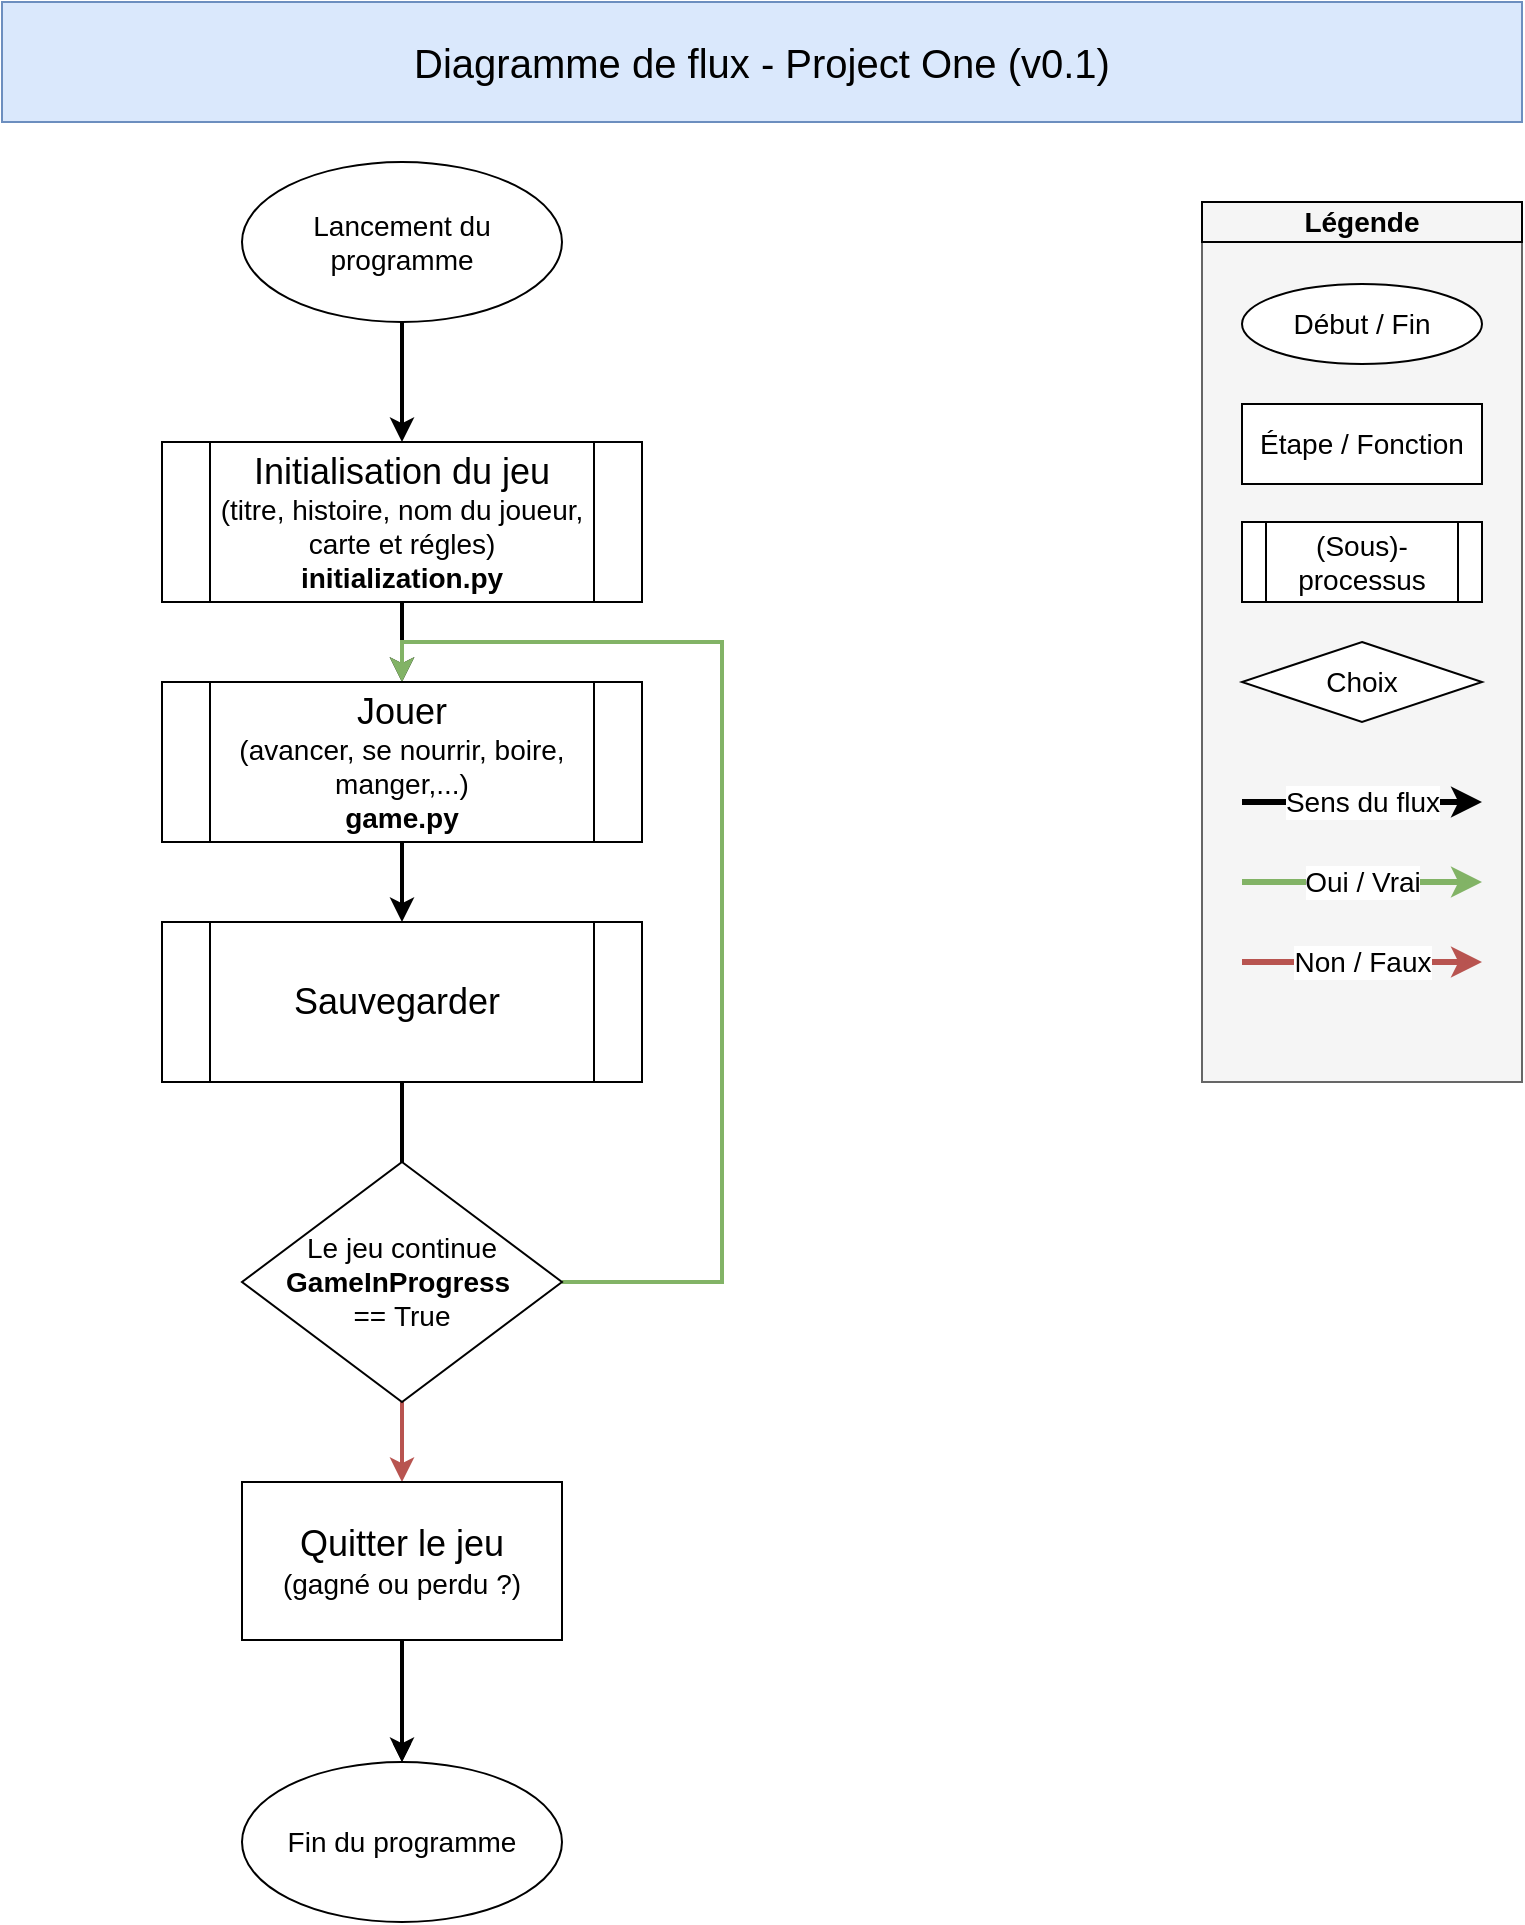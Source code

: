 <mxfile version="13.1.3" pages="4">
    <diagram id="AzEIsDcafKTdZ0FQHEe2" name="main">
        <mxGraphModel dx="1073" dy="794" grid="1" gridSize="10" guides="1" tooltips="1" connect="1" arrows="1" fold="1" page="1" pageScale="1" pageWidth="827" pageHeight="1169" math="0" shadow="0">
            <root>
                <mxCell id="0"/>
                <mxCell id="1" parent="0"/>
                <mxCell id="J1IrTUOo9NOY3ZXj8_wb-12" value="" style="rounded=0;whiteSpace=wrap;html=1;fontSize=14;fillColor=#f5f5f5;strokeColor=#666666;fontColor=#333333;" parent="1" vertex="1">
                    <mxGeometry x="640" y="120" width="160" height="440" as="geometry"/>
                </mxCell>
                <mxCell id="J1IrTUOo9NOY3ZXj8_wb-1" value="Diagramme de flux - Project One (v0.1)" style="text;html=1;strokeColor=#6c8ebf;fillColor=#dae8fc;align=center;verticalAlign=middle;whiteSpace=wrap;rounded=0;fontSize=20;" parent="1" vertex="1">
                    <mxGeometry x="40" y="20" width="760" height="60" as="geometry"/>
                </mxCell>
                <mxCell id="J1IrTUOo9NOY3ZXj8_wb-2" value="Début / Fin" style="ellipse;whiteSpace=wrap;html=1;fontSize=14;" parent="1" vertex="1">
                    <mxGeometry x="660" y="161" width="120" height="40" as="geometry"/>
                </mxCell>
                <mxCell id="J1IrTUOo9NOY3ZXj8_wb-3" value="Étape / Fonction" style="rounded=0;whiteSpace=wrap;html=1;fontSize=14;" parent="1" vertex="1">
                    <mxGeometry x="660" y="221" width="120" height="40" as="geometry"/>
                </mxCell>
                <mxCell id="J1IrTUOo9NOY3ZXj8_wb-4" value="Choix" style="rhombus;whiteSpace=wrap;html=1;fontSize=14;" parent="1" vertex="1">
                    <mxGeometry x="660" y="340" width="120" height="40" as="geometry"/>
                </mxCell>
                <mxCell id="J1IrTUOo9NOY3ZXj8_wb-6" value="Sens du flux" style="endArrow=classic;html=1;fontSize=14;strokeWidth=3;" parent="1" edge="1">
                    <mxGeometry width="50" height="50" relative="1" as="geometry">
                        <mxPoint x="660" y="420" as="sourcePoint"/>
                        <mxPoint x="780" y="420" as="targetPoint"/>
                    </mxGeometry>
                </mxCell>
                <mxCell id="J1IrTUOo9NOY3ZXj8_wb-7" value="&lt;div&gt;Oui / Vrai&lt;/div&gt;" style="endArrow=classic;html=1;fontSize=14;fillColor=#d5e8d4;strokeColor=#82b366;strokeWidth=3;" parent="1" edge="1">
                    <mxGeometry width="50" height="50" relative="1" as="geometry">
                        <mxPoint x="660" y="460" as="sourcePoint"/>
                        <mxPoint x="780" y="460" as="targetPoint"/>
                    </mxGeometry>
                </mxCell>
                <mxCell id="J1IrTUOo9NOY3ZXj8_wb-11" value="Non / Faux" style="endArrow=classic;html=1;fontSize=14;fillColor=#f8cecc;strokeColor=#b85450;strokeWidth=3;" parent="1" edge="1">
                    <mxGeometry width="50" height="50" relative="1" as="geometry">
                        <mxPoint x="660" y="500" as="sourcePoint"/>
                        <mxPoint x="780" y="500" as="targetPoint"/>
                    </mxGeometry>
                </mxCell>
                <mxCell id="J1IrTUOo9NOY3ZXj8_wb-13" value="Légende" style="text;html=1;strokeColor=#000000;fillColor=none;align=center;verticalAlign=middle;whiteSpace=wrap;rounded=0;fontSize=14;fontStyle=1" parent="1" vertex="1">
                    <mxGeometry x="640" y="120" width="160" height="20" as="geometry"/>
                </mxCell>
                <mxCell id="J1IrTUOo9NOY3ZXj8_wb-15" value="Lancement du programme" style="ellipse;whiteSpace=wrap;html=1;fontSize=14;" parent="1" vertex="1">
                    <mxGeometry x="160" y="100" width="160" height="80" as="geometry"/>
                </mxCell>
                <mxCell id="J1IrTUOo9NOY3ZXj8_wb-19" value="" style="endArrow=classic;html=1;fontSize=14;strokeWidth=2;exitX=0.5;exitY=1;exitDx=0;exitDy=0;" parent="1" source="J1IrTUOo9NOY3ZXj8_wb-15" target="i5pnl8YPn5c8DjLy_5TZ-2" edge="1">
                    <mxGeometry width="50" height="50" relative="1" as="geometry">
                        <mxPoint x="390" y="180.5" as="sourcePoint"/>
                        <mxPoint x="510" y="180.5" as="targetPoint"/>
                    </mxGeometry>
                </mxCell>
                <mxCell id="J1IrTUOo9NOY3ZXj8_wb-21" value="" style="endArrow=classic;html=1;strokeWidth=2;fontSize=14;exitX=0.5;exitY=1;exitDx=0;exitDy=0;entryX=0.5;entryY=0;entryDx=0;entryDy=0;" parent="1" source="i5pnl8YPn5c8DjLy_5TZ-2" target="i5pnl8YPn5c8DjLy_5TZ-5" edge="1">
                    <mxGeometry width="50" height="50" relative="1" as="geometry">
                        <mxPoint x="240" y="439" as="sourcePoint"/>
                        <mxPoint x="240" y="360" as="targetPoint"/>
                    </mxGeometry>
                </mxCell>
                <mxCell id="J1IrTUOo9NOY3ZXj8_wb-25" style="edgeStyle=orthogonalEdgeStyle;rounded=0;orthogonalLoop=1;jettySize=auto;html=1;entryX=0.5;entryY=0;entryDx=0;entryDy=0;strokeWidth=2;fontSize=14;exitX=0.5;exitY=0;exitDx=0;exitDy=0;" parent="1" source="2" edge="1">
                    <mxGeometry relative="1" as="geometry">
                        <mxPoint x="240" y="530" as="sourcePoint"/>
                        <mxPoint x="240" y="720" as="targetPoint"/>
                    </mxGeometry>
                </mxCell>
                <mxCell id="J1IrTUOo9NOY3ZXj8_wb-29" style="edgeStyle=orthogonalEdgeStyle;rounded=0;orthogonalLoop=1;jettySize=auto;html=1;exitX=1;exitY=0.5;exitDx=0;exitDy=0;entryX=0.5;entryY=0;entryDx=0;entryDy=0;strokeWidth=2;fontSize=14;fillColor=#d5e8d4;strokeColor=#82b366;" parent="1" source="i5pnl8YPn5c8DjLy_5TZ-6" target="i5pnl8YPn5c8DjLy_5TZ-5" edge="1">
                    <mxGeometry relative="1" as="geometry">
                        <mxPoint x="320" y="880" as="sourcePoint"/>
                        <Array as="points">
                            <mxPoint x="400" y="660"/>
                            <mxPoint x="400" y="340"/>
                            <mxPoint x="240" y="340"/>
                        </Array>
                    </mxGeometry>
                </mxCell>
                <mxCell id="J1IrTUOo9NOY3ZXj8_wb-31" style="edgeStyle=orthogonalEdgeStyle;rounded=0;orthogonalLoop=1;jettySize=auto;html=1;exitX=0.5;exitY=1;exitDx=0;exitDy=0;strokeWidth=2;fontSize=14;fillColor=#f8cecc;strokeColor=#b85450;entryX=0.5;entryY=0;entryDx=0;entryDy=0;" parent="1" source="i5pnl8YPn5c8DjLy_5TZ-6" target="J1IrTUOo9NOY3ZXj8_wb-38" edge="1">
                    <mxGeometry relative="1" as="geometry">
                        <mxPoint x="240" y="920" as="sourcePoint"/>
                        <mxPoint x="260" y="830" as="targetPoint"/>
                    </mxGeometry>
                </mxCell>
                <mxCell id="J1IrTUOo9NOY3ZXj8_wb-43" style="edgeStyle=orthogonalEdgeStyle;rounded=0;orthogonalLoop=1;jettySize=auto;html=1;exitX=0.5;exitY=1;exitDx=0;exitDy=0;entryX=0.5;entryY=0;entryDx=0;entryDy=0;strokeWidth=2;fontSize=14;" parent="1" source="J1IrTUOo9NOY3ZXj8_wb-38" target="J1IrTUOo9NOY3ZXj8_wb-39" edge="1">
                    <mxGeometry relative="1" as="geometry"/>
                </mxCell>
                <mxCell id="i5pnl8YPn5c8DjLy_5TZ-7" value="" style="edgeStyle=orthogonalEdgeStyle;rounded=0;orthogonalLoop=1;jettySize=auto;html=1;fontSize=14;" parent="1" source="J1IrTUOo9NOY3ZXj8_wb-38" target="J1IrTUOo9NOY3ZXj8_wb-39" edge="1">
                    <mxGeometry relative="1" as="geometry"/>
                </mxCell>
                <mxCell id="J1IrTUOo9NOY3ZXj8_wb-38" value="&lt;font style=&quot;font-size: 18px&quot;&gt;Quitter le jeu&lt;/font&gt;&lt;br&gt;(gagné ou perdu ?)" style="rounded=0;whiteSpace=wrap;html=1;fontSize=14;" parent="1" vertex="1">
                    <mxGeometry x="160" y="760" width="160" height="79" as="geometry"/>
                </mxCell>
                <mxCell id="J1IrTUOo9NOY3ZXj8_wb-39" value="Fin du programme" style="ellipse;whiteSpace=wrap;html=1;fontSize=14;" parent="1" vertex="1">
                    <mxGeometry x="160" y="900" width="160" height="80" as="geometry"/>
                </mxCell>
                <mxCell id="i5pnl8YPn5c8DjLy_5TZ-1" value="(Sous)-processus" style="shape=process;whiteSpace=wrap;html=1;backgroundOutline=1;fontSize=14;" parent="1" vertex="1">
                    <mxGeometry x="660" y="280" width="120" height="40" as="geometry"/>
                </mxCell>
                <mxCell id="i5pnl8YPn5c8DjLy_5TZ-2" value="&lt;font style=&quot;font-size: 18px&quot;&gt;Initialisation du jeu&lt;/font&gt; &lt;br&gt;(titre, histoire, nom du joueur, carte et régles)&lt;br&gt;&lt;b&gt;initialization.py&lt;/b&gt;" style="shape=process;whiteSpace=wrap;html=1;backgroundOutline=1;fontSize=14;" parent="1" vertex="1">
                    <mxGeometry x="120" y="240" width="240" height="80" as="geometry"/>
                </mxCell>
                <mxCell id="i5pnl8YPn5c8DjLy_5TZ-5" value="&lt;font style=&quot;font-size: 18px&quot;&gt;Jouer&lt;/font&gt;&lt;br&gt;(avancer, se nourrir, boire, manger,...)&lt;br&gt;&lt;b&gt;game.py&lt;/b&gt;" style="shape=process;whiteSpace=wrap;html=1;backgroundOutline=1;fontSize=14;" parent="1" vertex="1">
                    <mxGeometry x="120" y="360" width="240" height="80" as="geometry"/>
                </mxCell>
                <mxCell id="i5pnl8YPn5c8DjLy_5TZ-6" value="&lt;div&gt;&lt;span&gt;Le jeu continue&lt;/span&gt;&lt;/div&gt;&lt;div&gt;&lt;b&gt;GameInProgress&amp;nbsp;&lt;/b&gt;&lt;/div&gt;&lt;div&gt;==&amp;nbsp;&lt;span&gt;True&lt;/span&gt;&lt;/div&gt;" style="rhombus;whiteSpace=wrap;html=1;fontSize=14;fontStyle=0" parent="1" vertex="1">
                    <mxGeometry x="160" y="600" width="160" height="120" as="geometry"/>
                </mxCell>
                <mxCell id="2" value="&lt;span style=&quot;font-size: 18px&quot;&gt;Sauvegarder&amp;nbsp;&lt;/span&gt;" style="shape=process;whiteSpace=wrap;html=1;backgroundOutline=1;fontSize=14;direction=west;" vertex="1" parent="1">
                    <mxGeometry x="120" y="480" width="240" height="80" as="geometry"/>
                </mxCell>
                <mxCell id="3" value="" style="endArrow=classic;html=1;fontSize=14;strokeWidth=2;exitX=0.5;exitY=1;exitDx=0;exitDy=0;entryX=0.5;entryY=1;entryDx=0;entryDy=0;" edge="1" parent="1" source="i5pnl8YPn5c8DjLy_5TZ-5" target="2">
                    <mxGeometry width="50" height="50" relative="1" as="geometry">
                        <mxPoint x="239.5" y="440" as="sourcePoint"/>
                        <mxPoint x="240" y="480" as="targetPoint"/>
                    </mxGeometry>
                </mxCell>
            </root>
        </mxGraphModel>
    </diagram>
    <diagram name="initialization" id="Hzd9iCR9h2EO_1jAb71H">
        <mxGraphModel dx="1073" dy="794" grid="1" gridSize="10" guides="1" tooltips="1" connect="1" arrows="1" fold="1" page="1" pageScale="1" pageWidth="827" pageHeight="1169" math="0" shadow="0">
            <root>
                <mxCell id="fu7kZ0SEieJU177dOTh--0"/>
                <mxCell id="fu7kZ0SEieJU177dOTh--1" parent="fu7kZ0SEieJU177dOTh--0"/>
                <mxCell id="fu7kZ0SEieJU177dOTh--2" value="" style="rounded=0;whiteSpace=wrap;html=1;fontSize=14;fillColor=#f5f5f5;strokeColor=#666666;fontColor=#333333;" parent="fu7kZ0SEieJU177dOTh--1" vertex="1">
                    <mxGeometry x="640" y="120" width="160" height="440" as="geometry"/>
                </mxCell>
                <mxCell id="fu7kZ0SEieJU177dOTh--3" value="Diagramme de flux - Project One&lt;br&gt;Initialisation du jeu" style="text;html=1;strokeColor=#6c8ebf;fillColor=#dae8fc;align=center;verticalAlign=middle;whiteSpace=wrap;rounded=0;fontSize=20;" parent="fu7kZ0SEieJU177dOTh--1" vertex="1">
                    <mxGeometry x="40" y="20" width="760" height="60" as="geometry"/>
                </mxCell>
                <mxCell id="fu7kZ0SEieJU177dOTh--4" value="Début / Fin" style="ellipse;whiteSpace=wrap;html=1;fontSize=14;" parent="fu7kZ0SEieJU177dOTh--1" vertex="1">
                    <mxGeometry x="660" y="161" width="120" height="40" as="geometry"/>
                </mxCell>
                <mxCell id="fu7kZ0SEieJU177dOTh--5" value="Étape / Fonction" style="rounded=0;whiteSpace=wrap;html=1;fontSize=14;" parent="fu7kZ0SEieJU177dOTh--1" vertex="1">
                    <mxGeometry x="660" y="221" width="120" height="40" as="geometry"/>
                </mxCell>
                <mxCell id="fu7kZ0SEieJU177dOTh--6" value="Choix" style="rhombus;whiteSpace=wrap;html=1;fontSize=14;" parent="fu7kZ0SEieJU177dOTh--1" vertex="1">
                    <mxGeometry x="660" y="340" width="120" height="40" as="geometry"/>
                </mxCell>
                <mxCell id="fu7kZ0SEieJU177dOTh--7" value="Sens du flux" style="endArrow=classic;html=1;fontSize=14;strokeWidth=3;" parent="fu7kZ0SEieJU177dOTh--1" edge="1">
                    <mxGeometry width="50" height="50" relative="1" as="geometry">
                        <mxPoint x="660" y="420" as="sourcePoint"/>
                        <mxPoint x="780" y="420" as="targetPoint"/>
                    </mxGeometry>
                </mxCell>
                <mxCell id="fu7kZ0SEieJU177dOTh--8" value="&lt;div&gt;Oui / Vrai&lt;/div&gt;" style="endArrow=classic;html=1;fontSize=14;fillColor=#d5e8d4;strokeColor=#82b366;strokeWidth=3;" parent="fu7kZ0SEieJU177dOTh--1" edge="1">
                    <mxGeometry width="50" height="50" relative="1" as="geometry">
                        <mxPoint x="660" y="460" as="sourcePoint"/>
                        <mxPoint x="780" y="460" as="targetPoint"/>
                    </mxGeometry>
                </mxCell>
                <mxCell id="fu7kZ0SEieJU177dOTh--9" value="Non / Faux" style="endArrow=classic;html=1;fontSize=14;fillColor=#f8cecc;strokeColor=#b85450;strokeWidth=3;" parent="fu7kZ0SEieJU177dOTh--1" edge="1">
                    <mxGeometry width="50" height="50" relative="1" as="geometry">
                        <mxPoint x="660" y="500" as="sourcePoint"/>
                        <mxPoint x="780" y="500" as="targetPoint"/>
                    </mxGeometry>
                </mxCell>
                <mxCell id="fu7kZ0SEieJU177dOTh--10" value="Légende" style="text;html=1;strokeColor=#000000;fillColor=none;align=center;verticalAlign=middle;whiteSpace=wrap;rounded=0;fontSize=14;fontStyle=1" parent="fu7kZ0SEieJU177dOTh--1" vertex="1">
                    <mxGeometry x="640" y="120" width="160" height="20" as="geometry"/>
                </mxCell>
                <mxCell id="fu7kZ0SEieJU177dOTh--11" value="Entrée dans&lt;br&gt;le processus" style="ellipse;whiteSpace=wrap;html=1;fontSize=14;" parent="fu7kZ0SEieJU177dOTh--1" vertex="1">
                    <mxGeometry x="40" y="120" width="160" height="80" as="geometry"/>
                </mxCell>
                <mxCell id="fu7kZ0SEieJU177dOTh--12" value="Demander le nom du joueur" style="rounded=0;whiteSpace=wrap;html=1;fontSize=14;" parent="fu7kZ0SEieJU177dOTh--1" vertex="1">
                    <mxGeometry x="260" y="360" width="160" height="79" as="geometry"/>
                </mxCell>
                <mxCell id="fu7kZ0SEieJU177dOTh--13" style="edgeStyle=orthogonalEdgeStyle;rounded=0;orthogonalLoop=1;jettySize=auto;html=1;exitX=0.5;exitY=1;exitDx=0;exitDy=0;entryX=0.5;entryY=0;entryDx=0;entryDy=0;strokeWidth=2;fontSize=14;" parent="fu7kZ0SEieJU177dOTh--1" source="fpNAzbFWd1aNgzyw3KjV-0" target="fu7kZ0SEieJU177dOTh--23" edge="1">
                    <mxGeometry relative="1" as="geometry">
                        <mxPoint x="510" y="578" as="sourcePoint"/>
                        <mxPoint x="510" y="619" as="targetPoint"/>
                    </mxGeometry>
                </mxCell>
                <mxCell id="fu7kZ0SEieJU177dOTh--14" value="" style="endArrow=classic;html=1;fontSize=14;strokeWidth=2;exitX=0.5;exitY=1;exitDx=0;exitDy=0;entryX=0.5;entryY=0;entryDx=0;entryDy=0;" parent="fu7kZ0SEieJU177dOTh--1" source="fu7kZ0SEieJU177dOTh--11" target="Riqqwketx9opaQHCz24M-0" edge="1">
                    <mxGeometry width="50" height="50" relative="1" as="geometry">
                        <mxPoint x="270" y="180.5" as="sourcePoint"/>
                        <mxPoint x="390" y="180.5" as="targetPoint"/>
                    </mxGeometry>
                </mxCell>
                <mxCell id="fu7kZ0SEieJU177dOTh--15" value="" style="endArrow=classic;html=1;fontSize=14;strokeWidth=2;exitX=0.5;exitY=1;exitDx=0;exitDy=0;entryX=0.5;entryY=0;entryDx=0;entryDy=0;" parent="fu7kZ0SEieJU177dOTh--1" source="Riqqwketx9opaQHCz24M-0" target="fpNAzbFWd1aNgzyw3KjV-0" edge="1">
                    <mxGeometry width="50" height="50" relative="1" as="geometry">
                        <mxPoint x="119.5" y="321" as="sourcePoint"/>
                        <mxPoint x="120" y="360" as="targetPoint"/>
                    </mxGeometry>
                </mxCell>
                <mxCell id="fu7kZ0SEieJU177dOTh--17" style="edgeStyle=orthogonalEdgeStyle;rounded=0;orthogonalLoop=1;jettySize=auto;html=1;entryX=0.5;entryY=0;entryDx=0;entryDy=0;strokeWidth=2;fontSize=14;" parent="fu7kZ0SEieJU177dOTh--1" target="fu7kZ0SEieJU177dOTh--12" edge="1">
                    <mxGeometry relative="1" as="geometry">
                        <mxPoint x="340" y="300" as="sourcePoint"/>
                        <mxPoint x="450" y="689" as="targetPoint"/>
                    </mxGeometry>
                </mxCell>
                <mxCell id="fu7kZ0SEieJU177dOTh--23" value="Fin du processus&lt;br&gt;(retour main)" style="ellipse;whiteSpace=wrap;html=1;fontSize=14;" parent="fu7kZ0SEieJU177dOTh--1" vertex="1">
                    <mxGeometry x="40" y="680" width="160" height="80" as="geometry"/>
                </mxCell>
                <mxCell id="srC2_wsfOLtj-CNYBvBB-0" value="Text" style="text;html=1;align=center;verticalAlign=middle;resizable=0;points=[];autosize=1;" parent="fu7kZ0SEieJU177dOTh--23" vertex="1">
                    <mxGeometry x="93" y="54" width="40" height="20" as="geometry"/>
                </mxCell>
                <mxCell id="fu7kZ0SEieJU177dOTh--24" value="(Sous)-processus" style="shape=process;whiteSpace=wrap;html=1;backgroundOutline=1;fontSize=14;" parent="fu7kZ0SEieJU177dOTh--1" vertex="1">
                    <mxGeometry x="660" y="280" width="120" height="40" as="geometry"/>
                </mxCell>
                <mxCell id="fu7kZ0SEieJU177dOTh--36" style="edgeStyle=orthogonalEdgeStyle;rounded=0;orthogonalLoop=1;jettySize=auto;html=1;exitX=0.5;exitY=1;exitDx=0;exitDy=0;fontSize=14;strokeWidth=2;" parent="fu7kZ0SEieJU177dOTh--1" source="fu7kZ0SEieJU177dOTh--12" edge="1">
                    <mxGeometry relative="1" as="geometry">
                        <mxPoint x="340" y="510" as="targetPoint"/>
                    </mxGeometry>
                </mxCell>
                <mxCell id="Riqqwketx9opaQHCz24M-0" value="Afficher le titre et présenter le jeu" style="rounded=0;whiteSpace=wrap;html=1;fontSize=14;" parent="fu7kZ0SEieJU177dOTh--1" vertex="1">
                    <mxGeometry x="40" y="241" width="160" height="79" as="geometry"/>
                </mxCell>
                <mxCell id="fpNAzbFWd1aNgzyw3KjV-0" value="Afficher la carte et les règles du jeu" style="rounded=0;whiteSpace=wrap;html=1;fontSize=14;" parent="fu7kZ0SEieJU177dOTh--1" vertex="1">
                    <mxGeometry x="40" y="520" width="160" height="80" as="geometry"/>
                </mxCell>
            </root>
        </mxGraphModel>
    </diagram>
    <diagram id="BPDg5r3GjX9dhTNmS2b9" name="game">
        <mxGraphModel dx="1073" dy="794" grid="1" gridSize="10" guides="1" tooltips="1" connect="1" arrows="1" fold="1" page="1" pageScale="1" pageWidth="827" pageHeight="1169" math="0" shadow="0">
            <root>
                <mxCell id="mr4JLFDOKeGjNwf4fKKn-0"/>
                <mxCell id="mr4JLFDOKeGjNwf4fKKn-1" parent="mr4JLFDOKeGjNwf4fKKn-0"/>
                <mxCell id="JsLAvJLH8jTStJvlhrAx-0" value="Diagramme de flux - Project One&lt;br&gt;Jouer" style="text;html=1;strokeColor=#6c8ebf;fillColor=#dae8fc;align=center;verticalAlign=middle;whiteSpace=wrap;rounded=0;fontSize=20;" parent="mr4JLFDOKeGjNwf4fKKn-1" vertex="1">
                    <mxGeometry x="40" y="20" width="760" height="60" as="geometry"/>
                </mxCell>
                <mxCell id="EQ66Rv7Vq3YEEZuSUnFN-0" value="Entrée dans&lt;br&gt;le processus" style="ellipse;whiteSpace=wrap;html=1;fontSize=14;" parent="mr4JLFDOKeGjNwf4fKKn-1" vertex="1">
                    <mxGeometry x="40" y="100" width="160" height="80" as="geometry"/>
                </mxCell>
                <mxCell id="Kyji2c_gqxKOZaEROgyX-0" value="" style="rounded=0;whiteSpace=wrap;html=1;fontSize=14;fillColor=#f5f5f5;strokeColor=#666666;fontColor=#333333;" parent="mr4JLFDOKeGjNwf4fKKn-1" vertex="1">
                    <mxGeometry x="640" y="120" width="160" height="440" as="geometry"/>
                </mxCell>
                <mxCell id="Kyji2c_gqxKOZaEROgyX-1" value="Début / Fin" style="ellipse;whiteSpace=wrap;html=1;fontSize=14;" parent="mr4JLFDOKeGjNwf4fKKn-1" vertex="1">
                    <mxGeometry x="660" y="161" width="120" height="40" as="geometry"/>
                </mxCell>
                <mxCell id="Kyji2c_gqxKOZaEROgyX-2" value="Étape / Fonction" style="rounded=0;whiteSpace=wrap;html=1;fontSize=14;" parent="mr4JLFDOKeGjNwf4fKKn-1" vertex="1">
                    <mxGeometry x="660" y="221" width="120" height="40" as="geometry"/>
                </mxCell>
                <mxCell id="Kyji2c_gqxKOZaEROgyX-3" value="Choix" style="rhombus;whiteSpace=wrap;html=1;fontSize=14;" parent="mr4JLFDOKeGjNwf4fKKn-1" vertex="1">
                    <mxGeometry x="660" y="340" width="120" height="40" as="geometry"/>
                </mxCell>
                <mxCell id="Kyji2c_gqxKOZaEROgyX-4" value="Sens du flux" style="endArrow=classic;html=1;fontSize=14;strokeWidth=3;" parent="mr4JLFDOKeGjNwf4fKKn-1" edge="1">
                    <mxGeometry width="50" height="50" relative="1" as="geometry">
                        <mxPoint x="660" y="420" as="sourcePoint"/>
                        <mxPoint x="780" y="420" as="targetPoint"/>
                    </mxGeometry>
                </mxCell>
                <mxCell id="Kyji2c_gqxKOZaEROgyX-5" value="&lt;div&gt;Oui / Vrai&lt;/div&gt;" style="endArrow=classic;html=1;fontSize=14;fillColor=#d5e8d4;strokeColor=#82b366;strokeWidth=3;" parent="mr4JLFDOKeGjNwf4fKKn-1" edge="1">
                    <mxGeometry width="50" height="50" relative="1" as="geometry">
                        <mxPoint x="660" y="460" as="sourcePoint"/>
                        <mxPoint x="780" y="460" as="targetPoint"/>
                    </mxGeometry>
                </mxCell>
                <mxCell id="Kyji2c_gqxKOZaEROgyX-6" value="Non / Faux" style="endArrow=classic;html=1;fontSize=14;fillColor=#f8cecc;strokeColor=#b85450;strokeWidth=3;" parent="mr4JLFDOKeGjNwf4fKKn-1" edge="1">
                    <mxGeometry width="50" height="50" relative="1" as="geometry">
                        <mxPoint x="660" y="500" as="sourcePoint"/>
                        <mxPoint x="780" y="500" as="targetPoint"/>
                    </mxGeometry>
                </mxCell>
                <mxCell id="Kyji2c_gqxKOZaEROgyX-7" value="Légende" style="text;html=1;strokeColor=#000000;fillColor=none;align=center;verticalAlign=middle;whiteSpace=wrap;rounded=0;fontSize=14;fontStyle=1" parent="mr4JLFDOKeGjNwf4fKKn-1" vertex="1">
                    <mxGeometry x="640" y="120" width="160" height="20" as="geometry"/>
                </mxCell>
                <mxCell id="Kyji2c_gqxKOZaEROgyX-8" value="(Sous)-processus" style="shape=process;whiteSpace=wrap;html=1;backgroundOutline=1;fontSize=14;" parent="mr4JLFDOKeGjNwf4fKKn-1" vertex="1">
                    <mxGeometry x="660" y="280" width="120" height="40" as="geometry"/>
                </mxCell>
                <mxCell id="qtAlPJzZsWYHXhY4vd0c-0" value="" style="endArrow=classic;html=1;fontSize=14;strokeWidth=2;exitX=0.5;exitY=1;exitDx=0;exitDy=0;entryX=0.5;entryY=0;entryDx=0;entryDy=0;" parent="mr4JLFDOKeGjNwf4fKKn-1" source="EQ66Rv7Vq3YEEZuSUnFN-0" target="qtAlPJzZsWYHXhY4vd0c-1" edge="1">
                    <mxGeometry width="50" height="50" relative="1" as="geometry">
                        <mxPoint x="120" y="200" as="sourcePoint"/>
                        <mxPoint x="390" y="180.5" as="targetPoint"/>
                    </mxGeometry>
                </mxCell>
                <mxCell id="qtAlPJzZsWYHXhY4vd0c-1" value="Imprimer la carte" style="rounded=0;whiteSpace=wrap;html=1;fontSize=14;" parent="mr4JLFDOKeGjNwf4fKKn-1" vertex="1">
                    <mxGeometry x="40" y="201.5" width="160" height="79" as="geometry"/>
                </mxCell>
                <mxCell id="vcy5ryZ-u6n4_iaU4kla-0" value="" style="endArrow=classic;html=1;fontSize=14;strokeWidth=2;entryX=0.5;entryY=0;entryDx=0;entryDy=0;exitX=0.5;exitY=1;exitDx=0;exitDy=0;" parent="mr4JLFDOKeGjNwf4fKKn-1" source="vcy5ryZ-u6n4_iaU4kla-3" target="vcy5ryZ-u6n4_iaU4kla-1" edge="1">
                    <mxGeometry width="50" height="50" relative="1" as="geometry">
                        <mxPoint x="450" y="200" as="sourcePoint"/>
                        <mxPoint x="410" y="200.5" as="targetPoint"/>
                    </mxGeometry>
                </mxCell>
                <mxCell id="vcy5ryZ-u6n4_iaU4kla-1" value="L'avatar ramasse ou dépose un objet" style="rounded=0;whiteSpace=wrap;html=1;fontSize=14;" parent="mr4JLFDOKeGjNwf4fKKn-1" vertex="1">
                    <mxGeometry x="40" y="400" width="160" height="79" as="geometry"/>
                </mxCell>
                <mxCell id="vcy5ryZ-u6n4_iaU4kla-2" value="" style="endArrow=classic;html=1;fontSize=14;strokeWidth=2;exitX=0.5;exitY=1;exitDx=0;exitDy=0;entryX=0.5;entryY=0;entryDx=0;entryDy=0;" parent="mr4JLFDOKeGjNwf4fKKn-1" source="qtAlPJzZsWYHXhY4vd0c-1" target="vcy5ryZ-u6n4_iaU4kla-3" edge="1">
                    <mxGeometry width="50" height="50" relative="1" as="geometry">
                        <mxPoint x="120" y="330" as="sourcePoint"/>
                        <mxPoint x="390" y="310.5" as="targetPoint"/>
                    </mxGeometry>
                </mxCell>
                <mxCell id="vcy5ryZ-u6n4_iaU4kla-3" value="L'avatar se déplace" style="rounded=0;whiteSpace=wrap;html=1;fontSize=14;" parent="mr4JLFDOKeGjNwf4fKKn-1" vertex="1">
                    <mxGeometry x="40" y="301" width="160" height="79" as="geometry"/>
                </mxCell>
                <mxCell id="vcy5ryZ-u6n4_iaU4kla-5" value="" style="endArrow=classic;html=1;fontSize=14;strokeWidth=2;entryX=0.5;entryY=0;entryDx=0;entryDy=0;exitX=0.5;exitY=1;exitDx=0;exitDy=0;" parent="mr4JLFDOKeGjNwf4fKKn-1" source="vcy5ryZ-u6n4_iaU4kla-1" target="vcy5ryZ-u6n4_iaU4kla-6" edge="1">
                    <mxGeometry width="50" height="50" relative="1" as="geometry">
                        <mxPoint x="130" y="440" as="sourcePoint"/>
                        <mxPoint x="420" y="210.5" as="targetPoint"/>
                    </mxGeometry>
                </mxCell>
                <mxCell id="vcy5ryZ-u6n4_iaU4kla-6" value="L'avatar utilise un objet" style="rounded=0;whiteSpace=wrap;html=1;fontSize=14;" parent="mr4JLFDOKeGjNwf4fKKn-1" vertex="1">
                    <mxGeometry x="40" y="500" width="160" height="79" as="geometry"/>
                </mxCell>
                <mxCell id="vcy5ryZ-u6n4_iaU4kla-7" value="" style="endArrow=classic;html=1;fontSize=14;strokeWidth=2;entryX=0.5;entryY=0;entryDx=0;entryDy=0;exitX=0.5;exitY=1;exitDx=0;exitDy=0;" parent="mr4JLFDOKeGjNwf4fKKn-1" source="vcy5ryZ-u6n4_iaU4kla-6" target="vcy5ryZ-u6n4_iaU4kla-8" edge="1">
                    <mxGeometry width="50" height="50" relative="1" as="geometry">
                        <mxPoint x="470" y="410" as="sourcePoint"/>
                        <mxPoint x="760" y="180.5" as="targetPoint"/>
                    </mxGeometry>
                </mxCell>
                <mxCell id="vcy5ryZ-u6n4_iaU4kla-8" value="L'avatar participe à un défi" style="rounded=0;whiteSpace=wrap;html=1;fontSize=14;" parent="mr4JLFDOKeGjNwf4fKKn-1" vertex="1">
                    <mxGeometry x="40" y="600" width="160" height="79" as="geometry"/>
                </mxCell>
                <mxCell id="vcy5ryZ-u6n4_iaU4kla-10" value="Gérer les niveaux vitaux de l'avatar" style="rounded=0;whiteSpace=wrap;html=1;fontSize=14;" parent="mr4JLFDOKeGjNwf4fKKn-1" vertex="1">
                    <mxGeometry x="40" y="700" width="160" height="79" as="geometry"/>
                </mxCell>
                <mxCell id="vcy5ryZ-u6n4_iaU4kla-11" value="" style="endArrow=classic;html=1;fontSize=14;strokeWidth=2;entryX=0.5;entryY=0;entryDx=0;entryDy=0;exitX=0.5;exitY=1;exitDx=0;exitDy=0;" parent="mr4JLFDOKeGjNwf4fKKn-1" source="vcy5ryZ-u6n4_iaU4kla-8" target="vcy5ryZ-u6n4_iaU4kla-10" edge="1">
                    <mxGeometry width="50" height="50" relative="1" as="geometry">
                        <mxPoint x="180" y="740" as="sourcePoint"/>
                        <mxPoint x="470" y="510.5" as="targetPoint"/>
                    </mxGeometry>
                </mxCell>
                <mxCell id="vcy5ryZ-u6n4_iaU4kla-12" value="" style="endArrow=classic;html=1;fontSize=14;strokeWidth=2;entryX=0.5;entryY=0;entryDx=0;entryDy=0;exitX=0.5;exitY=1;exitDx=0;exitDy=0;" parent="mr4JLFDOKeGjNwf4fKKn-1" source="vcy5ryZ-u6n4_iaU4kla-10" target="vcy5ryZ-u6n4_iaU4kla-13" edge="1">
                    <mxGeometry width="50" height="50" relative="1" as="geometry">
                        <mxPoint x="120" y="780" as="sourcePoint"/>
                        <mxPoint x="440" y="230.5" as="targetPoint"/>
                    </mxGeometry>
                </mxCell>
                <mxCell id="xBHoZFRyKDtCL9F86owz-2" style="edgeStyle=orthogonalEdgeStyle;rounded=0;orthogonalLoop=1;jettySize=auto;html=1;exitX=0.5;exitY=1;exitDx=0;exitDy=0;entryX=0.5;entryY=0;entryDx=0;entryDy=0;strokeWidth=2;" parent="mr4JLFDOKeGjNwf4fKKn-1" source="vcy5ryZ-u6n4_iaU4kla-15" target="xBHoZFRyKDtCL9F86owz-0" edge="1">
                    <mxGeometry relative="1" as="geometry"/>
                </mxCell>
                <mxCell id="vcy5ryZ-u6n4_iaU4kla-13" value="L'avatar est au lieu mysterieux 4" style="rounded=0;whiteSpace=wrap;html=1;fontSize=14;" parent="mr4JLFDOKeGjNwf4fKKn-1" vertex="1">
                    <mxGeometry x="40" y="800" width="160" height="80" as="geometry"/>
                </mxCell>
                <mxCell id="vcy5ryZ-u6n4_iaU4kla-14" value="" style="endArrow=classic;html=1;fontSize=14;strokeWidth=2;entryX=0.5;entryY=0;entryDx=0;entryDy=0;exitX=0.5;exitY=1;exitDx=0;exitDy=0;" parent="mr4JLFDOKeGjNwf4fKKn-1" source="vcy5ryZ-u6n4_iaU4kla-13" target="vcy5ryZ-u6n4_iaU4kla-15" edge="1">
                    <mxGeometry width="50" height="50" relative="1" as="geometry">
                        <mxPoint x="590" y="760" as="sourcePoint"/>
                        <mxPoint x="880" y="530.5" as="targetPoint"/>
                    </mxGeometry>
                </mxCell>
                <mxCell id="vcy5ryZ-u6n4_iaU4kla-15" value="Gérer le sac à dos de l'avatar" style="rounded=0;whiteSpace=wrap;html=1;fontSize=14;" parent="mr4JLFDOKeGjNwf4fKKn-1" vertex="1">
                    <mxGeometry x="40" y="900" width="160" height="79" as="geometry"/>
                </mxCell>
                <mxCell id="xBHoZFRyKDtCL9F86owz-0" value="Fin du processus&lt;br&gt;(retour main)" style="ellipse;whiteSpace=wrap;html=1;fontSize=14;" parent="mr4JLFDOKeGjNwf4fKKn-1" vertex="1">
                    <mxGeometry x="40" y="1000" width="160" height="80" as="geometry"/>
                </mxCell>
            </root>
        </mxGraphModel>
    </diagram>
    <diagram name="jouer" id="e2qV0-8Lk1A5bTCesVnR">
        <mxGraphModel dx="1073" dy="794" grid="1" gridSize="10" guides="1" tooltips="1" connect="1" arrows="1" fold="1" page="1" pageScale="1" pageWidth="827" pageHeight="1169" math="0" shadow="0">
            <root>
                <mxCell id="k0-g2hyER2YfwxYl3uRZ-0"/>
                <mxCell id="k0-g2hyER2YfwxYl3uRZ-1" parent="k0-g2hyER2YfwxYl3uRZ-0"/>
                <mxCell id="k0-g2hyER2YfwxYl3uRZ-2" value="" style="rounded=0;whiteSpace=wrap;html=1;fontSize=14;fillColor=#f5f5f5;strokeColor=#666666;fontColor=#333333;" vertex="1" parent="k0-g2hyER2YfwxYl3uRZ-1">
                    <mxGeometry x="640" y="120" width="160" height="440" as="geometry"/>
                </mxCell>
                <mxCell id="k0-g2hyER2YfwxYl3uRZ-3" value="Diagramme de flux - Project One (v0.1)" style="text;html=1;strokeColor=#6c8ebf;fillColor=#dae8fc;align=center;verticalAlign=middle;whiteSpace=wrap;rounded=0;fontSize=20;" vertex="1" parent="k0-g2hyER2YfwxYl3uRZ-1">
                    <mxGeometry x="40" y="20" width="760" height="60" as="geometry"/>
                </mxCell>
                <mxCell id="k0-g2hyER2YfwxYl3uRZ-4" value="Début / Fin" style="ellipse;whiteSpace=wrap;html=1;fontSize=14;" vertex="1" parent="k0-g2hyER2YfwxYl3uRZ-1">
                    <mxGeometry x="660" y="161" width="120" height="40" as="geometry"/>
                </mxCell>
                <mxCell id="k0-g2hyER2YfwxYl3uRZ-5" value="Étape / Fonction" style="rounded=0;whiteSpace=wrap;html=1;fontSize=14;" vertex="1" parent="k0-g2hyER2YfwxYl3uRZ-1">
                    <mxGeometry x="660" y="221" width="120" height="40" as="geometry"/>
                </mxCell>
                <mxCell id="k0-g2hyER2YfwxYl3uRZ-6" value="Choix" style="rhombus;whiteSpace=wrap;html=1;fontSize=14;" vertex="1" parent="k0-g2hyER2YfwxYl3uRZ-1">
                    <mxGeometry x="660" y="340" width="120" height="40" as="geometry"/>
                </mxCell>
                <mxCell id="k0-g2hyER2YfwxYl3uRZ-7" value="Sens du flux" style="endArrow=classic;html=1;fontSize=14;strokeWidth=3;" edge="1" parent="k0-g2hyER2YfwxYl3uRZ-1">
                    <mxGeometry width="50" height="50" relative="1" as="geometry">
                        <mxPoint x="660" y="420" as="sourcePoint"/>
                        <mxPoint x="780" y="420" as="targetPoint"/>
                    </mxGeometry>
                </mxCell>
                <mxCell id="k0-g2hyER2YfwxYl3uRZ-8" value="&lt;div&gt;Oui / Vrai&lt;/div&gt;" style="endArrow=classic;html=1;fontSize=14;fillColor=#d5e8d4;strokeColor=#82b366;strokeWidth=3;" edge="1" parent="k0-g2hyER2YfwxYl3uRZ-1">
                    <mxGeometry width="50" height="50" relative="1" as="geometry">
                        <mxPoint x="660" y="460" as="sourcePoint"/>
                        <mxPoint x="780" y="460" as="targetPoint"/>
                    </mxGeometry>
                </mxCell>
                <mxCell id="k0-g2hyER2YfwxYl3uRZ-9" value="Non / Faux" style="endArrow=classic;html=1;fontSize=14;fillColor=#f8cecc;strokeColor=#b85450;strokeWidth=3;" edge="1" parent="k0-g2hyER2YfwxYl3uRZ-1">
                    <mxGeometry width="50" height="50" relative="1" as="geometry">
                        <mxPoint x="660" y="500" as="sourcePoint"/>
                        <mxPoint x="780" y="500" as="targetPoint"/>
                    </mxGeometry>
                </mxCell>
                <mxCell id="k0-g2hyER2YfwxYl3uRZ-10" value="Légende" style="text;html=1;strokeColor=#000000;fillColor=none;align=center;verticalAlign=middle;whiteSpace=wrap;rounded=0;fontSize=14;fontStyle=1" vertex="1" parent="k0-g2hyER2YfwxYl3uRZ-1">
                    <mxGeometry x="640" y="120" width="160" height="20" as="geometry"/>
                </mxCell>
                <mxCell id="k0-g2hyER2YfwxYl3uRZ-11" value="&lt;b&gt;show_dashboard()&lt;/b&gt;" style="ellipse;whiteSpace=wrap;html=1;fontSize=14;" vertex="1" parent="k0-g2hyER2YfwxYl3uRZ-1">
                    <mxGeometry x="160" y="100" width="160" height="80" as="geometry"/>
                </mxCell>
                <mxCell id="k0-g2hyER2YfwxYl3uRZ-12" value="" style="endArrow=classic;html=1;fontSize=14;strokeWidth=2;exitX=0.5;exitY=1;exitDx=0;exitDy=0;" edge="1" parent="k0-g2hyER2YfwxYl3uRZ-1" source="k0-g2hyER2YfwxYl3uRZ-11">
                    <mxGeometry width="50" height="50" relative="1" as="geometry">
                        <mxPoint x="390" y="180.5" as="sourcePoint"/>
                        <mxPoint x="240" y="240" as="targetPoint"/>
                    </mxGeometry>
                </mxCell>
                <mxCell id="k0-g2hyER2YfwxYl3uRZ-13" value="" style="endArrow=classic;html=1;strokeWidth=2;fontSize=14;exitX=0.5;exitY=1;exitDx=0;exitDy=0;entryX=0.5;entryY=0;entryDx=0;entryDy=0;" edge="1" parent="k0-g2hyER2YfwxYl3uRZ-1">
                    <mxGeometry width="50" height="50" relative="1" as="geometry">
                        <mxPoint x="240" y="320" as="sourcePoint"/>
                        <mxPoint x="240" y="360" as="targetPoint"/>
                    </mxGeometry>
                </mxCell>
                <mxCell id="k0-g2hyER2YfwxYl3uRZ-14" style="edgeStyle=orthogonalEdgeStyle;rounded=0;orthogonalLoop=1;jettySize=auto;html=1;entryX=0.5;entryY=0;entryDx=0;entryDy=0;strokeWidth=2;fontSize=14;exitX=0.5;exitY=0;exitDx=0;exitDy=0;" edge="1" parent="k0-g2hyER2YfwxYl3uRZ-1" source="k0-g2hyER2YfwxYl3uRZ-25">
                    <mxGeometry relative="1" as="geometry">
                        <mxPoint x="240" y="530" as="sourcePoint"/>
                        <mxPoint x="240" y="720" as="targetPoint"/>
                    </mxGeometry>
                </mxCell>
                <mxCell id="k0-g2hyER2YfwxYl3uRZ-15" style="edgeStyle=orthogonalEdgeStyle;rounded=0;orthogonalLoop=1;jettySize=auto;html=1;exitX=0.5;exitY=1;exitDx=0;exitDy=0;strokeWidth=2;fontSize=14;fillColor=#d5e8d4;strokeColor=#009900;entryX=0.5;entryY=0;entryDx=0;entryDy=0;" edge="1" parent="k0-g2hyER2YfwxYl3uRZ-1" source="k0-g2hyER2YfwxYl3uRZ-24" target="k0-g2hyER2YfwxYl3uRZ-31">
                    <mxGeometry relative="1" as="geometry">
                        <mxPoint x="320" y="880" as="sourcePoint"/>
                        <mxPoint x="330" y="750" as="targetPoint"/>
                        <Array as="points">
                            <mxPoint x="240" y="750"/>
                            <mxPoint x="240" y="750"/>
                        </Array>
                    </mxGeometry>
                </mxCell>
                <mxCell id="k0-g2hyER2YfwxYl3uRZ-33" value="&lt;font style=&quot;font-size: 15px&quot;&gt;&lt;b&gt;oui&lt;/b&gt;&lt;/font&gt;" style="edgeLabel;html=1;align=center;verticalAlign=middle;resizable=0;points=[];fontColor=#009900;" vertex="1" connectable="0" parent="k0-g2hyER2YfwxYl3uRZ-15">
                    <mxGeometry x="-0.456" relative="1" as="geometry">
                        <mxPoint y="11" as="offset"/>
                    </mxGeometry>
                </mxCell>
                <mxCell id="k0-g2hyER2YfwxYl3uRZ-20" value="" style="ellipse;whiteSpace=wrap;html=1;fontSize=14;" vertex="1" parent="k0-g2hyER2YfwxYl3uRZ-1">
                    <mxGeometry x="160" y="960" width="160" height="80" as="geometry"/>
                </mxCell>
                <mxCell id="k0-g2hyER2YfwxYl3uRZ-21" value="(Sous)-processus" style="shape=process;whiteSpace=wrap;html=1;backgroundOutline=1;fontSize=14;" vertex="1" parent="k0-g2hyER2YfwxYl3uRZ-1">
                    <mxGeometry x="660" y="280" width="120" height="40" as="geometry"/>
                </mxCell>
                <mxCell id="9eGqG2S_XwHvBbeg33_n-0" style="edgeStyle=orthogonalEdgeStyle;rounded=0;orthogonalLoop=1;jettySize=auto;html=1;fillColor=#f8cecc;strokeColor=#FF0000;strokeWidth=2;" edge="1" parent="k0-g2hyER2YfwxYl3uRZ-1" source="k0-g2hyER2YfwxYl3uRZ-24">
                    <mxGeometry relative="1" as="geometry">
                        <mxPoint x="320" y="140" as="targetPoint"/>
                        <Array as="points">
                            <mxPoint x="440" y="660"/>
                            <mxPoint x="440" y="140"/>
                        </Array>
                    </mxGeometry>
                </mxCell>
                <mxCell id="9eGqG2S_XwHvBbeg33_n-1" value="&lt;font style=&quot;font-size: 14px&quot; color=&quot;#ff0000&quot;&gt;&lt;b&gt;non&lt;/b&gt;&lt;/font&gt;" style="edgeLabel;html=1;align=center;verticalAlign=middle;resizable=0;points=[];" vertex="1" connectable="0" parent="9eGqG2S_XwHvBbeg33_n-0">
                    <mxGeometry x="0.112" y="3" relative="1" as="geometry">
                        <mxPoint x="-67" y="302" as="offset"/>
                    </mxGeometry>
                </mxCell>
                <mxCell id="k0-g2hyER2YfwxYl3uRZ-24" value="&lt;font style=&quot;font-size: 18px&quot;&gt;Action &lt;br&gt;possible ?&lt;/font&gt;" style="rhombus;whiteSpace=wrap;html=1;fontSize=14;fontStyle=0" vertex="1" parent="k0-g2hyER2YfwxYl3uRZ-1">
                    <mxGeometry x="160" y="600" width="160" height="120" as="geometry"/>
                </mxCell>
                <mxCell id="k0-g2hyER2YfwxYl3uRZ-25" value="&lt;font style=&quot;font-size: 18px&quot;&gt;Demander l'action au joueur&lt;br&gt;&lt;/font&gt;&lt;b&gt;get_avatar_action()&lt;/b&gt;" style="shape=process;whiteSpace=wrap;html=1;backgroundOutline=1;fontSize=14;direction=west;" vertex="1" parent="k0-g2hyER2YfwxYl3uRZ-1">
                    <mxGeometry x="120" y="480" width="240" height="80" as="geometry"/>
                </mxCell>
                <mxCell id="k0-g2hyER2YfwxYl3uRZ-26" value="" style="endArrow=classic;html=1;fontSize=14;strokeWidth=2;exitX=0.5;exitY=1;exitDx=0;exitDy=0;entryX=0.5;entryY=1;entryDx=0;entryDy=0;" edge="1" parent="k0-g2hyER2YfwxYl3uRZ-1" target="k0-g2hyER2YfwxYl3uRZ-25">
                    <mxGeometry width="50" height="50" relative="1" as="geometry">
                        <mxPoint x="240" y="440" as="sourcePoint"/>
                        <mxPoint x="240" y="480" as="targetPoint"/>
                    </mxGeometry>
                </mxCell>
                <mxCell id="k0-g2hyER2YfwxYl3uRZ-27" value="&lt;font style=&quot;font-size: 18px&quot;&gt;Monter la carte avec les nouvelles positions&lt;/font&gt;&lt;br&gt;&lt;b&gt;show_new_map()&lt;/b&gt;" style="rounded=0;whiteSpace=wrap;html=1;fontSize=14;" vertex="1" parent="k0-g2hyER2YfwxYl3uRZ-1">
                    <mxGeometry x="120" y="240" width="240" height="80" as="geometry"/>
                </mxCell>
                <mxCell id="k0-g2hyER2YfwxYl3uRZ-28" value="&lt;font style=&quot;font-size: 18px&quot;&gt;Montrer les actions possibles&lt;br&gt;&lt;/font&gt;&lt;b&gt;utilities.show_instructions()&lt;/b&gt;" style="rounded=0;whiteSpace=wrap;html=1;fontSize=14;" vertex="1" parent="k0-g2hyER2YfwxYl3uRZ-1">
                    <mxGeometry x="120" y="360" width="240" height="80" as="geometry"/>
                </mxCell>
                <mxCell id="k0-g2hyER2YfwxYl3uRZ-32" style="edgeStyle=orthogonalEdgeStyle;rounded=0;orthogonalLoop=1;jettySize=auto;html=1;exitX=0.5;exitY=1;exitDx=0;exitDy=0;entryX=0.5;entryY=0;entryDx=0;entryDy=0;" edge="1" parent="k0-g2hyER2YfwxYl3uRZ-1" source="k0-g2hyER2YfwxYl3uRZ-31" target="k0-g2hyER2YfwxYl3uRZ-20">
                    <mxGeometry relative="1" as="geometry">
                        <mxPoint x="500" y="480" as="targetPoint"/>
                    </mxGeometry>
                </mxCell>
                <mxCell id="k0-g2hyER2YfwxYl3uRZ-31" value="&lt;font style=&quot;font-size: 18px&quot;&gt;Réaliser l'action&lt;br&gt;&lt;/font&gt;&lt;b&gt;execute_avatar_action&lt;br&gt;(current_action, action_occurences)&lt;/b&gt;" style="shape=process;whiteSpace=wrap;html=1;backgroundOutline=1;fontSize=14;" vertex="1" parent="k0-g2hyER2YfwxYl3uRZ-1">
                    <mxGeometry x="120" y="800" width="240" height="80" as="geometry"/>
                </mxCell>
            </root>
        </mxGraphModel>
    </diagram>
</mxfile>